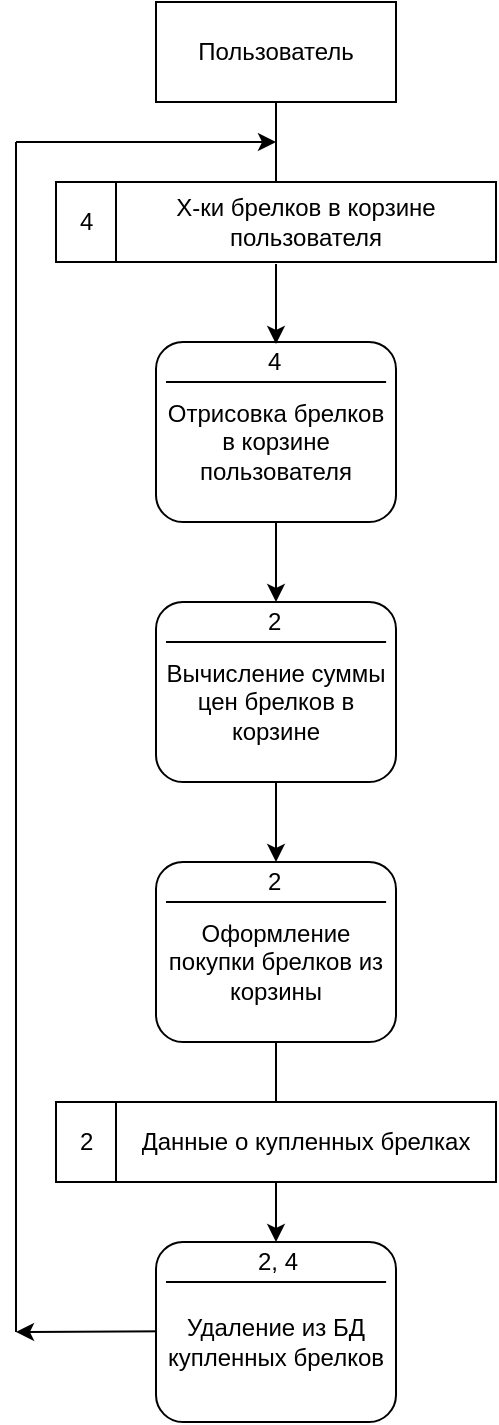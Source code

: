 <mxfile version="22.0.2" type="device">
  <diagram name="Страница — 1" id="8DBLjidsGlsJjo4OvBn4">
    <mxGraphModel dx="1434" dy="790" grid="1" gridSize="10" guides="1" tooltips="1" connect="1" arrows="1" fold="1" page="1" pageScale="1" pageWidth="827" pageHeight="1169" math="0" shadow="0">
      <root>
        <mxCell id="0" />
        <mxCell id="1" parent="0" />
        <mxCell id="SXbf7MFP1kHAD3FWpMml-1" value="Пользователь" style="rounded=0;whiteSpace=wrap;html=1;" vertex="1" parent="1">
          <mxGeometry x="350" y="60" width="120" height="50" as="geometry" />
        </mxCell>
        <mxCell id="SXbf7MFP1kHAD3FWpMml-6" value="" style="endArrow=none;html=1;rounded=0;entryX=0.5;entryY=1;entryDx=0;entryDy=0;" edge="1" parent="1" target="SXbf7MFP1kHAD3FWpMml-1">
          <mxGeometry width="50" height="50" relative="1" as="geometry">
            <mxPoint x="410" y="150" as="sourcePoint" />
            <mxPoint x="460" y="100" as="targetPoint" />
          </mxGeometry>
        </mxCell>
        <mxCell id="SXbf7MFP1kHAD3FWpMml-7" value="" style="group" vertex="1" connectable="0" parent="1">
          <mxGeometry x="350" y="230" width="120" height="90" as="geometry" />
        </mxCell>
        <mxCell id="SXbf7MFP1kHAD3FWpMml-2" value="" style="rounded=1;whiteSpace=wrap;html=1;" vertex="1" parent="SXbf7MFP1kHAD3FWpMml-7">
          <mxGeometry width="120" height="90" as="geometry" />
        </mxCell>
        <mxCell id="SXbf7MFP1kHAD3FWpMml-3" value="" style="endArrow=none;html=1;rounded=0;entryX=0.917;entryY=0.333;entryDx=0;entryDy=0;entryPerimeter=0;" edge="1" parent="SXbf7MFP1kHAD3FWpMml-7">
          <mxGeometry width="50" height="50" relative="1" as="geometry">
            <mxPoint x="5" y="20" as="sourcePoint" />
            <mxPoint x="115.04" y="19.98" as="targetPoint" />
          </mxGeometry>
        </mxCell>
        <mxCell id="SXbf7MFP1kHAD3FWpMml-4" value="4" style="text;strokeColor=none;fillColor=none;align=left;verticalAlign=middle;spacingLeft=4;spacingRight=4;overflow=hidden;points=[[0,0.5],[1,0.5]];portConstraint=eastwest;rotatable=0;whiteSpace=wrap;html=1;" vertex="1" parent="SXbf7MFP1kHAD3FWpMml-7">
          <mxGeometry x="50" width="20" height="20" as="geometry" />
        </mxCell>
        <mxCell id="SXbf7MFP1kHAD3FWpMml-5" value="Отрисовка брелков в корзине пользователя" style="text;strokeColor=none;fillColor=none;align=center;verticalAlign=middle;spacingLeft=4;spacingRight=4;overflow=hidden;points=[[0,0.5],[1,0.5]];portConstraint=eastwest;rotatable=0;whiteSpace=wrap;html=1;" vertex="1" parent="SXbf7MFP1kHAD3FWpMml-7">
          <mxGeometry y="20" width="120" height="60" as="geometry" />
        </mxCell>
        <mxCell id="SXbf7MFP1kHAD3FWpMml-12" value="" style="endArrow=none;html=1;rounded=0;entryX=0.5;entryY=1;entryDx=0;entryDy=0;endFill=0;startArrow=classic;startFill=1;" edge="1" parent="1">
          <mxGeometry width="50" height="50" relative="1" as="geometry">
            <mxPoint x="410" y="231" as="sourcePoint" />
            <mxPoint x="410" y="191" as="targetPoint" />
          </mxGeometry>
        </mxCell>
        <mxCell id="SXbf7MFP1kHAD3FWpMml-13" value="" style="group" vertex="1" connectable="0" parent="1">
          <mxGeometry x="300" y="150" width="220" height="40" as="geometry" />
        </mxCell>
        <mxCell id="SXbf7MFP1kHAD3FWpMml-8" value="" style="rounded=0;whiteSpace=wrap;html=1;" vertex="1" parent="SXbf7MFP1kHAD3FWpMml-13">
          <mxGeometry width="220" height="40" as="geometry" />
        </mxCell>
        <mxCell id="SXbf7MFP1kHAD3FWpMml-9" value="" style="endArrow=none;html=1;rounded=0;" edge="1" parent="SXbf7MFP1kHAD3FWpMml-13">
          <mxGeometry width="50" height="50" relative="1" as="geometry">
            <mxPoint x="30" y="40" as="sourcePoint" />
            <mxPoint x="30" as="targetPoint" />
          </mxGeometry>
        </mxCell>
        <mxCell id="SXbf7MFP1kHAD3FWpMml-10" value="Х-ки брелков в корзине пользователя" style="text;strokeColor=none;fillColor=none;align=center;verticalAlign=middle;spacingLeft=4;spacingRight=4;overflow=hidden;points=[[0,0.5],[1,0.5]];portConstraint=eastwest;rotatable=0;whiteSpace=wrap;html=1;" vertex="1" parent="SXbf7MFP1kHAD3FWpMml-13">
          <mxGeometry x="30" width="190" height="40" as="geometry" />
        </mxCell>
        <mxCell id="SXbf7MFP1kHAD3FWpMml-11" value="4" style="text;strokeColor=none;fillColor=none;align=left;verticalAlign=middle;spacingLeft=4;spacingRight=4;overflow=hidden;points=[[0,0.5],[1,0.5]];portConstraint=eastwest;rotatable=0;whiteSpace=wrap;html=1;" vertex="1" parent="SXbf7MFP1kHAD3FWpMml-13">
          <mxGeometry x="6" y="10" width="20" height="20" as="geometry" />
        </mxCell>
        <mxCell id="SXbf7MFP1kHAD3FWpMml-19" value="" style="endArrow=none;html=1;rounded=0;entryX=0.5;entryY=1;entryDx=0;entryDy=0;startArrow=classic;startFill=1;" edge="1" parent="1">
          <mxGeometry width="50" height="50" relative="1" as="geometry">
            <mxPoint x="410" y="360" as="sourcePoint" />
            <mxPoint x="410" y="320" as="targetPoint" />
          </mxGeometry>
        </mxCell>
        <mxCell id="SXbf7MFP1kHAD3FWpMml-20" value="" style="group" vertex="1" connectable="0" parent="1">
          <mxGeometry x="350" y="360" width="120" height="90" as="geometry" />
        </mxCell>
        <mxCell id="SXbf7MFP1kHAD3FWpMml-21" value="" style="rounded=1;whiteSpace=wrap;html=1;" vertex="1" parent="SXbf7MFP1kHAD3FWpMml-20">
          <mxGeometry width="120" height="90" as="geometry" />
        </mxCell>
        <mxCell id="SXbf7MFP1kHAD3FWpMml-22" value="" style="endArrow=none;html=1;rounded=0;entryX=0.917;entryY=0.333;entryDx=0;entryDy=0;entryPerimeter=0;" edge="1" parent="SXbf7MFP1kHAD3FWpMml-20">
          <mxGeometry width="50" height="50" relative="1" as="geometry">
            <mxPoint x="5" y="20" as="sourcePoint" />
            <mxPoint x="115.04" y="19.98" as="targetPoint" />
          </mxGeometry>
        </mxCell>
        <mxCell id="SXbf7MFP1kHAD3FWpMml-23" value="2" style="text;strokeColor=none;fillColor=none;align=left;verticalAlign=middle;spacingLeft=4;spacingRight=4;overflow=hidden;points=[[0,0.5],[1,0.5]];portConstraint=eastwest;rotatable=0;whiteSpace=wrap;html=1;" vertex="1" parent="SXbf7MFP1kHAD3FWpMml-20">
          <mxGeometry x="50" width="20" height="20" as="geometry" />
        </mxCell>
        <mxCell id="SXbf7MFP1kHAD3FWpMml-24" value="Вычисление суммы цен брелков в корзине" style="text;strokeColor=none;fillColor=none;align=center;verticalAlign=middle;spacingLeft=4;spacingRight=4;overflow=hidden;points=[[0,0.5],[1,0.5]];portConstraint=eastwest;rotatable=0;whiteSpace=wrap;html=1;" vertex="1" parent="SXbf7MFP1kHAD3FWpMml-20">
          <mxGeometry y="20" width="120" height="60" as="geometry" />
        </mxCell>
        <mxCell id="SXbf7MFP1kHAD3FWpMml-26" value="" style="endArrow=none;html=1;rounded=0;entryX=0.5;entryY=1;entryDx=0;entryDy=0;startArrow=classic;startFill=1;" edge="1" parent="1">
          <mxGeometry width="50" height="50" relative="1" as="geometry">
            <mxPoint x="410" y="490" as="sourcePoint" />
            <mxPoint x="410" y="450" as="targetPoint" />
          </mxGeometry>
        </mxCell>
        <mxCell id="SXbf7MFP1kHAD3FWpMml-27" value="" style="group" vertex="1" connectable="0" parent="1">
          <mxGeometry x="350" y="490" width="120" height="90" as="geometry" />
        </mxCell>
        <mxCell id="SXbf7MFP1kHAD3FWpMml-28" value="" style="rounded=1;whiteSpace=wrap;html=1;" vertex="1" parent="SXbf7MFP1kHAD3FWpMml-27">
          <mxGeometry width="120" height="90" as="geometry" />
        </mxCell>
        <mxCell id="SXbf7MFP1kHAD3FWpMml-29" value="" style="endArrow=none;html=1;rounded=0;entryX=0.917;entryY=0.333;entryDx=0;entryDy=0;entryPerimeter=0;" edge="1" parent="SXbf7MFP1kHAD3FWpMml-27">
          <mxGeometry width="50" height="50" relative="1" as="geometry">
            <mxPoint x="5" y="20" as="sourcePoint" />
            <mxPoint x="115.04" y="19.98" as="targetPoint" />
          </mxGeometry>
        </mxCell>
        <mxCell id="SXbf7MFP1kHAD3FWpMml-30" value="2" style="text;strokeColor=none;fillColor=none;align=left;verticalAlign=middle;spacingLeft=4;spacingRight=4;overflow=hidden;points=[[0,0.5],[1,0.5]];portConstraint=eastwest;rotatable=0;whiteSpace=wrap;html=1;" vertex="1" parent="SXbf7MFP1kHAD3FWpMml-27">
          <mxGeometry x="50" width="20" height="20" as="geometry" />
        </mxCell>
        <mxCell id="SXbf7MFP1kHAD3FWpMml-31" value="Оформление покупки брелков из корзины" style="text;strokeColor=none;fillColor=none;align=center;verticalAlign=middle;spacingLeft=4;spacingRight=4;overflow=hidden;points=[[0,0.5],[1,0.5]];portConstraint=eastwest;rotatable=0;whiteSpace=wrap;html=1;" vertex="1" parent="SXbf7MFP1kHAD3FWpMml-27">
          <mxGeometry y="20" width="120" height="60" as="geometry" />
        </mxCell>
        <mxCell id="SXbf7MFP1kHAD3FWpMml-32" value="" style="endArrow=none;html=1;rounded=0;entryX=0.5;entryY=1;entryDx=0;entryDy=0;" edge="1" parent="1">
          <mxGeometry width="50" height="50" relative="1" as="geometry">
            <mxPoint x="410" y="610" as="sourcePoint" />
            <mxPoint x="410" y="580" as="targetPoint" />
          </mxGeometry>
        </mxCell>
        <mxCell id="SXbf7MFP1kHAD3FWpMml-33" value="" style="endArrow=none;html=1;rounded=0;startArrow=classic;startFill=1;" edge="1" parent="1">
          <mxGeometry width="50" height="50" relative="1" as="geometry">
            <mxPoint x="280" y="725" as="sourcePoint" />
            <mxPoint x="380" y="724.5" as="targetPoint" />
          </mxGeometry>
        </mxCell>
        <mxCell id="SXbf7MFP1kHAD3FWpMml-34" value="" style="endArrow=none;html=1;rounded=0;" edge="1" parent="1">
          <mxGeometry width="50" height="50" relative="1" as="geometry">
            <mxPoint x="280" y="725" as="sourcePoint" />
            <mxPoint x="280" y="130" as="targetPoint" />
          </mxGeometry>
        </mxCell>
        <mxCell id="SXbf7MFP1kHAD3FWpMml-35" value="" style="endArrow=classic;html=1;rounded=0;endFill=1;" edge="1" parent="1">
          <mxGeometry width="50" height="50" relative="1" as="geometry">
            <mxPoint x="280" y="130" as="sourcePoint" />
            <mxPoint x="410" y="130" as="targetPoint" />
          </mxGeometry>
        </mxCell>
        <mxCell id="SXbf7MFP1kHAD3FWpMml-37" value="" style="group" vertex="1" connectable="0" parent="1">
          <mxGeometry x="300" y="610" width="220" height="40" as="geometry" />
        </mxCell>
        <mxCell id="SXbf7MFP1kHAD3FWpMml-38" value="" style="rounded=0;whiteSpace=wrap;html=1;" vertex="1" parent="SXbf7MFP1kHAD3FWpMml-37">
          <mxGeometry width="220" height="40" as="geometry" />
        </mxCell>
        <mxCell id="SXbf7MFP1kHAD3FWpMml-39" value="" style="endArrow=none;html=1;rounded=0;" edge="1" parent="SXbf7MFP1kHAD3FWpMml-37">
          <mxGeometry width="50" height="50" relative="1" as="geometry">
            <mxPoint x="30" y="40" as="sourcePoint" />
            <mxPoint x="30" as="targetPoint" />
          </mxGeometry>
        </mxCell>
        <mxCell id="SXbf7MFP1kHAD3FWpMml-40" value="Данные о купленных брелках" style="text;strokeColor=none;fillColor=none;align=center;verticalAlign=middle;spacingLeft=4;spacingRight=4;overflow=hidden;points=[[0,0.5],[1,0.5]];portConstraint=eastwest;rotatable=0;whiteSpace=wrap;html=1;" vertex="1" parent="SXbf7MFP1kHAD3FWpMml-37">
          <mxGeometry x="30" width="190" height="40" as="geometry" />
        </mxCell>
        <mxCell id="SXbf7MFP1kHAD3FWpMml-41" value="2" style="text;strokeColor=none;fillColor=none;align=left;verticalAlign=middle;spacingLeft=4;spacingRight=4;overflow=hidden;points=[[0,0.5],[1,0.5]];portConstraint=eastwest;rotatable=0;whiteSpace=wrap;html=1;" vertex="1" parent="SXbf7MFP1kHAD3FWpMml-37">
          <mxGeometry x="6" y="10" width="20" height="20" as="geometry" />
        </mxCell>
        <mxCell id="SXbf7MFP1kHAD3FWpMml-42" value="" style="group" vertex="1" connectable="0" parent="1">
          <mxGeometry x="350" y="680" width="120" height="90" as="geometry" />
        </mxCell>
        <mxCell id="SXbf7MFP1kHAD3FWpMml-43" value="" style="rounded=1;whiteSpace=wrap;html=1;" vertex="1" parent="SXbf7MFP1kHAD3FWpMml-42">
          <mxGeometry width="120" height="90" as="geometry" />
        </mxCell>
        <mxCell id="SXbf7MFP1kHAD3FWpMml-44" value="" style="endArrow=none;html=1;rounded=0;entryX=0.917;entryY=0.333;entryDx=0;entryDy=0;entryPerimeter=0;" edge="1" parent="SXbf7MFP1kHAD3FWpMml-42">
          <mxGeometry width="50" height="50" relative="1" as="geometry">
            <mxPoint x="5" y="20" as="sourcePoint" />
            <mxPoint x="115.04" y="19.98" as="targetPoint" />
          </mxGeometry>
        </mxCell>
        <mxCell id="SXbf7MFP1kHAD3FWpMml-45" value="2, 4" style="text;strokeColor=none;fillColor=none;align=left;verticalAlign=middle;spacingLeft=4;spacingRight=4;overflow=hidden;points=[[0,0.5],[1,0.5]];portConstraint=eastwest;rotatable=0;whiteSpace=wrap;html=1;" vertex="1" parent="SXbf7MFP1kHAD3FWpMml-42">
          <mxGeometry x="45" width="30" height="20" as="geometry" />
        </mxCell>
        <mxCell id="SXbf7MFP1kHAD3FWpMml-46" value="Удаление из БД купленных брелков" style="text;strokeColor=none;fillColor=none;align=center;verticalAlign=middle;spacingLeft=4;spacingRight=4;overflow=hidden;points=[[0,0.5],[1,0.5]];portConstraint=eastwest;rotatable=0;whiteSpace=wrap;html=1;" vertex="1" parent="SXbf7MFP1kHAD3FWpMml-42">
          <mxGeometry y="20" width="120" height="60" as="geometry" />
        </mxCell>
        <mxCell id="SXbf7MFP1kHAD3FWpMml-47" value="" style="endArrow=none;html=1;rounded=0;entryX=0.5;entryY=1;entryDx=0;entryDy=0;startArrow=classic;startFill=1;" edge="1" parent="1">
          <mxGeometry width="50" height="50" relative="1" as="geometry">
            <mxPoint x="410" y="680" as="sourcePoint" />
            <mxPoint x="410" y="650" as="targetPoint" />
          </mxGeometry>
        </mxCell>
      </root>
    </mxGraphModel>
  </diagram>
</mxfile>
